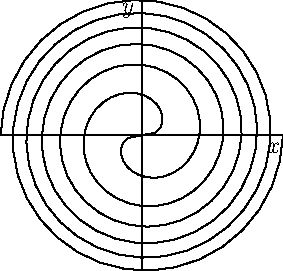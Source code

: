 import graph;
size(5cm,5cm);

xaxis("$x$");
yaxis("$y$");

real x1(real t) {return (1/8)*(sqrt(t))*cos(t);}
real y1(real t) {return (1/8)*(sqrt(t))*sin(t);}
draw(graph(x1,y1,0,6*pi));

real x2(real t) {return (-1)*(1/8)*(sqrt(t))*cos(t);}
real y2(real t) {return (-1)*(1/8)*(sqrt(t))*sin(t);}
draw(graph(x2,y2,0,6*pi));

